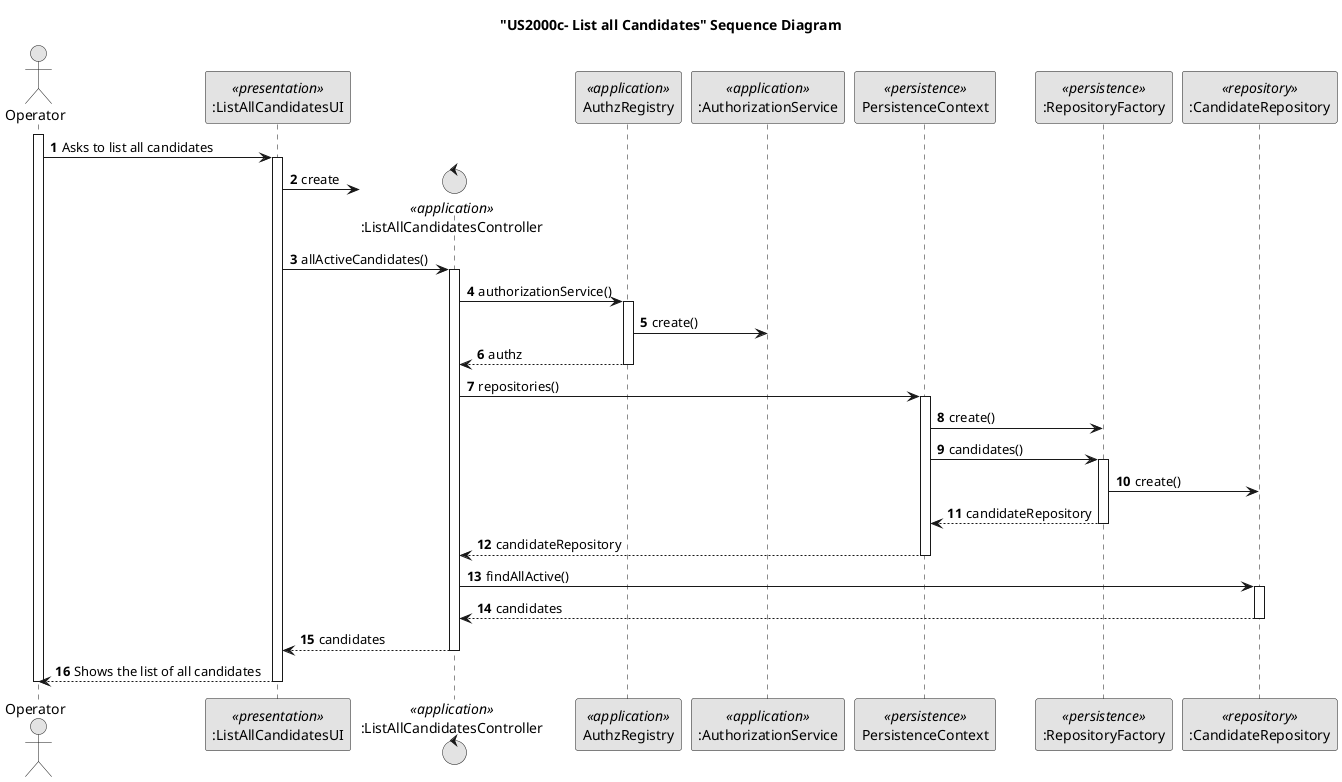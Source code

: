 @startuml
skinparam monochrome true
skinparam packageStyle rectangle
skinparam shadowing false

autonumber

title "US2000c- List all Candidates" Sequence Diagram
'hide footbox
actor "Operator" as O
participant ":ListAllCandidatesUI" as UI <<presentation>>
control ":ListAllCandidatesController" as CTRL <<application>>
participant "AuthzRegistry" as AR  <<application>>
participant ":AuthorizationService" as AUTHS <<application>>
participant "PersistenceContext" as PC <<persistence>>
participant ":RepositoryFactory" as RF <<persistence>>
participant ":CandidateRepository" as CR <<repository>>

activate O

    O -> UI : Asks to list all candidates

    activate UI

        UI -> CTRL** : create
        UI -> CTRL : allActiveCandidates()
        activate CTRL

 CTRL->AR : authorizationService()
 activate AR
 AR->AUTHS : create()


                        AR-->CTRL : authz
                        deactivate AR



         CTRL->PC:repositories()
                        activate PC
                        PC->RF : create()
                        PC->RF : candidates()


                        activate RF
                        RF->CR:create()


                        RF --> PC : candidateRepository
                        deactivate RF
                        PC-->CTRL : candidateRepository
                        deactivate PC





        CTRL -> CR : findAllActive()
        activate CR



        CR --> CTRL :candidates
        deactivate CR

        CTRL --> UI :candidates
        deactivate CTRL
                deactivate RF
        UI --> O : Shows the list of all candidates
        deactivate UI




    deactivate UI
deactivate O

@enduml